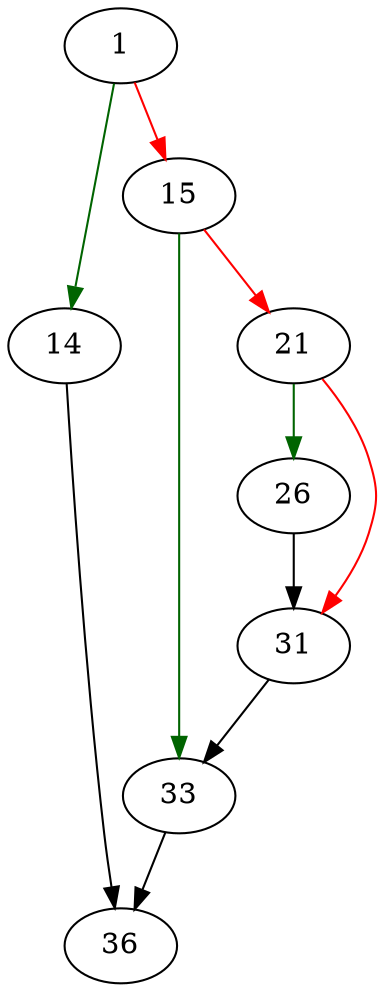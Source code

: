 strict digraph "sqlite3PagerWalSupported" {
	// Node definitions.
	1 [entry=true];
	14;
	15;
	36;
	33;
	21;
	26;
	31;

	// Edge definitions.
	1 -> 14 [
		color=darkgreen
		cond=true
	];
	1 -> 15 [
		color=red
		cond=false
	];
	14 -> 36;
	15 -> 33 [
		color=darkgreen
		cond=true
	];
	15 -> 21 [
		color=red
		cond=false
	];
	33 -> 36;
	21 -> 26 [
		color=darkgreen
		cond=true
	];
	21 -> 31 [
		color=red
		cond=false
	];
	26 -> 31;
	31 -> 33;
}